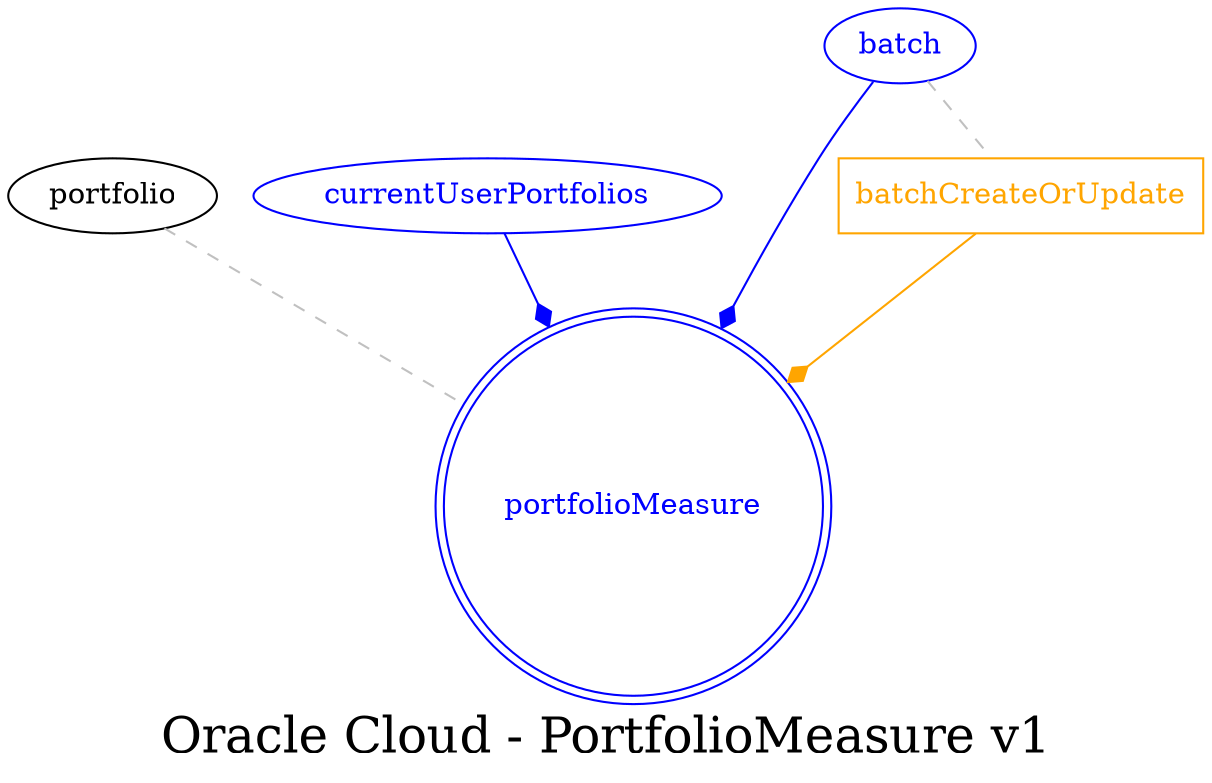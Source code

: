 digraph LexiconGraph {
graph[label="Oracle Cloud - PortfolioMeasure v1", fontsize=24]
splines=true
"portfolioMeasure" [color=blue, fontcolor=blue, shape=doublecircle]
"portfolio" -> "portfolioMeasure" [color=grey, fontcolor=grey, arrowhead=none, arrowtail=none, style=dashed]
"currentUserPortfolios" -> "portfolioMeasure" [color=blue, fontcolor=blue, arrowhead=diamond, arrowtail=none]
"currentUserPortfolios" [color=blue, fontcolor=blue, shape=ellipse]
"batchCreateOrUpdate" [color=orange, fontcolor=orange, shape=box]
"batchCreateOrUpdate" -> "portfolioMeasure" [color=orange, fontcolor=orange, arrowhead=diamond, arrowtail=none]
"batch" -> "batchCreateOrUpdate" [color=grey, fontcolor=grey, arrowhead=none, arrowtail=none, style=dashed]
"batch" -> "portfolioMeasure" [color=blue, fontcolor=blue, arrowhead=diamond, arrowtail=none]
"batch" [color=blue, fontcolor=blue, shape=ellipse]
}
